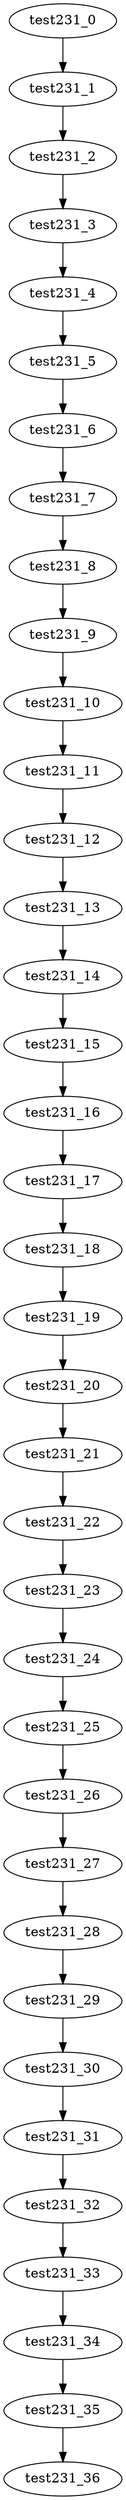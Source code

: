 digraph G {
test231_0->test231_1;
test231_1->test231_2;
test231_2->test231_3;
test231_3->test231_4;
test231_4->test231_5;
test231_5->test231_6;
test231_6->test231_7;
test231_7->test231_8;
test231_8->test231_9;
test231_9->test231_10;
test231_10->test231_11;
test231_11->test231_12;
test231_12->test231_13;
test231_13->test231_14;
test231_14->test231_15;
test231_15->test231_16;
test231_16->test231_17;
test231_17->test231_18;
test231_18->test231_19;
test231_19->test231_20;
test231_20->test231_21;
test231_21->test231_22;
test231_22->test231_23;
test231_23->test231_24;
test231_24->test231_25;
test231_25->test231_26;
test231_26->test231_27;
test231_27->test231_28;
test231_28->test231_29;
test231_29->test231_30;
test231_30->test231_31;
test231_31->test231_32;
test231_32->test231_33;
test231_33->test231_34;
test231_34->test231_35;
test231_35->test231_36;

}
